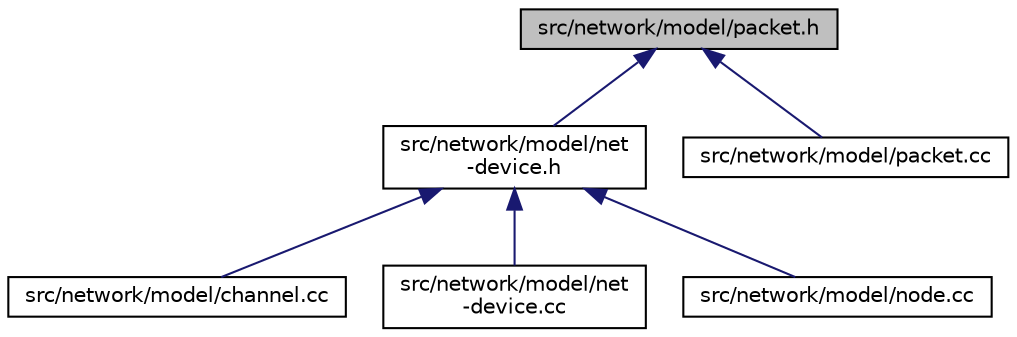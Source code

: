 digraph "src/network/model/packet.h"
{
 // LATEX_PDF_SIZE
  edge [fontname="Helvetica",fontsize="10",labelfontname="Helvetica",labelfontsize="10"];
  node [fontname="Helvetica",fontsize="10",shape=record];
  Node1 [label="src/network/model/packet.h",height=0.2,width=0.4,color="black", fillcolor="grey75", style="filled", fontcolor="black",tooltip=" "];
  Node1 -> Node2 [dir="back",color="midnightblue",fontsize="10",style="solid",fontname="Helvetica"];
  Node2 [label="src/network/model/net\l-device.h",height=0.2,width=0.4,color="black", fillcolor="white", style="filled",URL="$net-device_8h.html",tooltip=" "];
  Node2 -> Node3 [dir="back",color="midnightblue",fontsize="10",style="solid",fontname="Helvetica"];
  Node3 [label="src/network/model/channel.cc",height=0.2,width=0.4,color="black", fillcolor="white", style="filled",URL="$channel_8cc.html",tooltip=" "];
  Node2 -> Node4 [dir="back",color="midnightblue",fontsize="10",style="solid",fontname="Helvetica"];
  Node4 [label="src/network/model/net\l-device.cc",height=0.2,width=0.4,color="black", fillcolor="white", style="filled",URL="$net-device_8cc.html",tooltip=" "];
  Node2 -> Node5 [dir="back",color="midnightblue",fontsize="10",style="solid",fontname="Helvetica"];
  Node5 [label="src/network/model/node.cc",height=0.2,width=0.4,color="black", fillcolor="white", style="filled",URL="$node_8cc.html",tooltip=" "];
  Node1 -> Node6 [dir="back",color="midnightblue",fontsize="10",style="solid",fontname="Helvetica"];
  Node6 [label="src/network/model/packet.cc",height=0.2,width=0.4,color="black", fillcolor="white", style="filled",URL="$packet_8cc.html",tooltip=" "];
}
